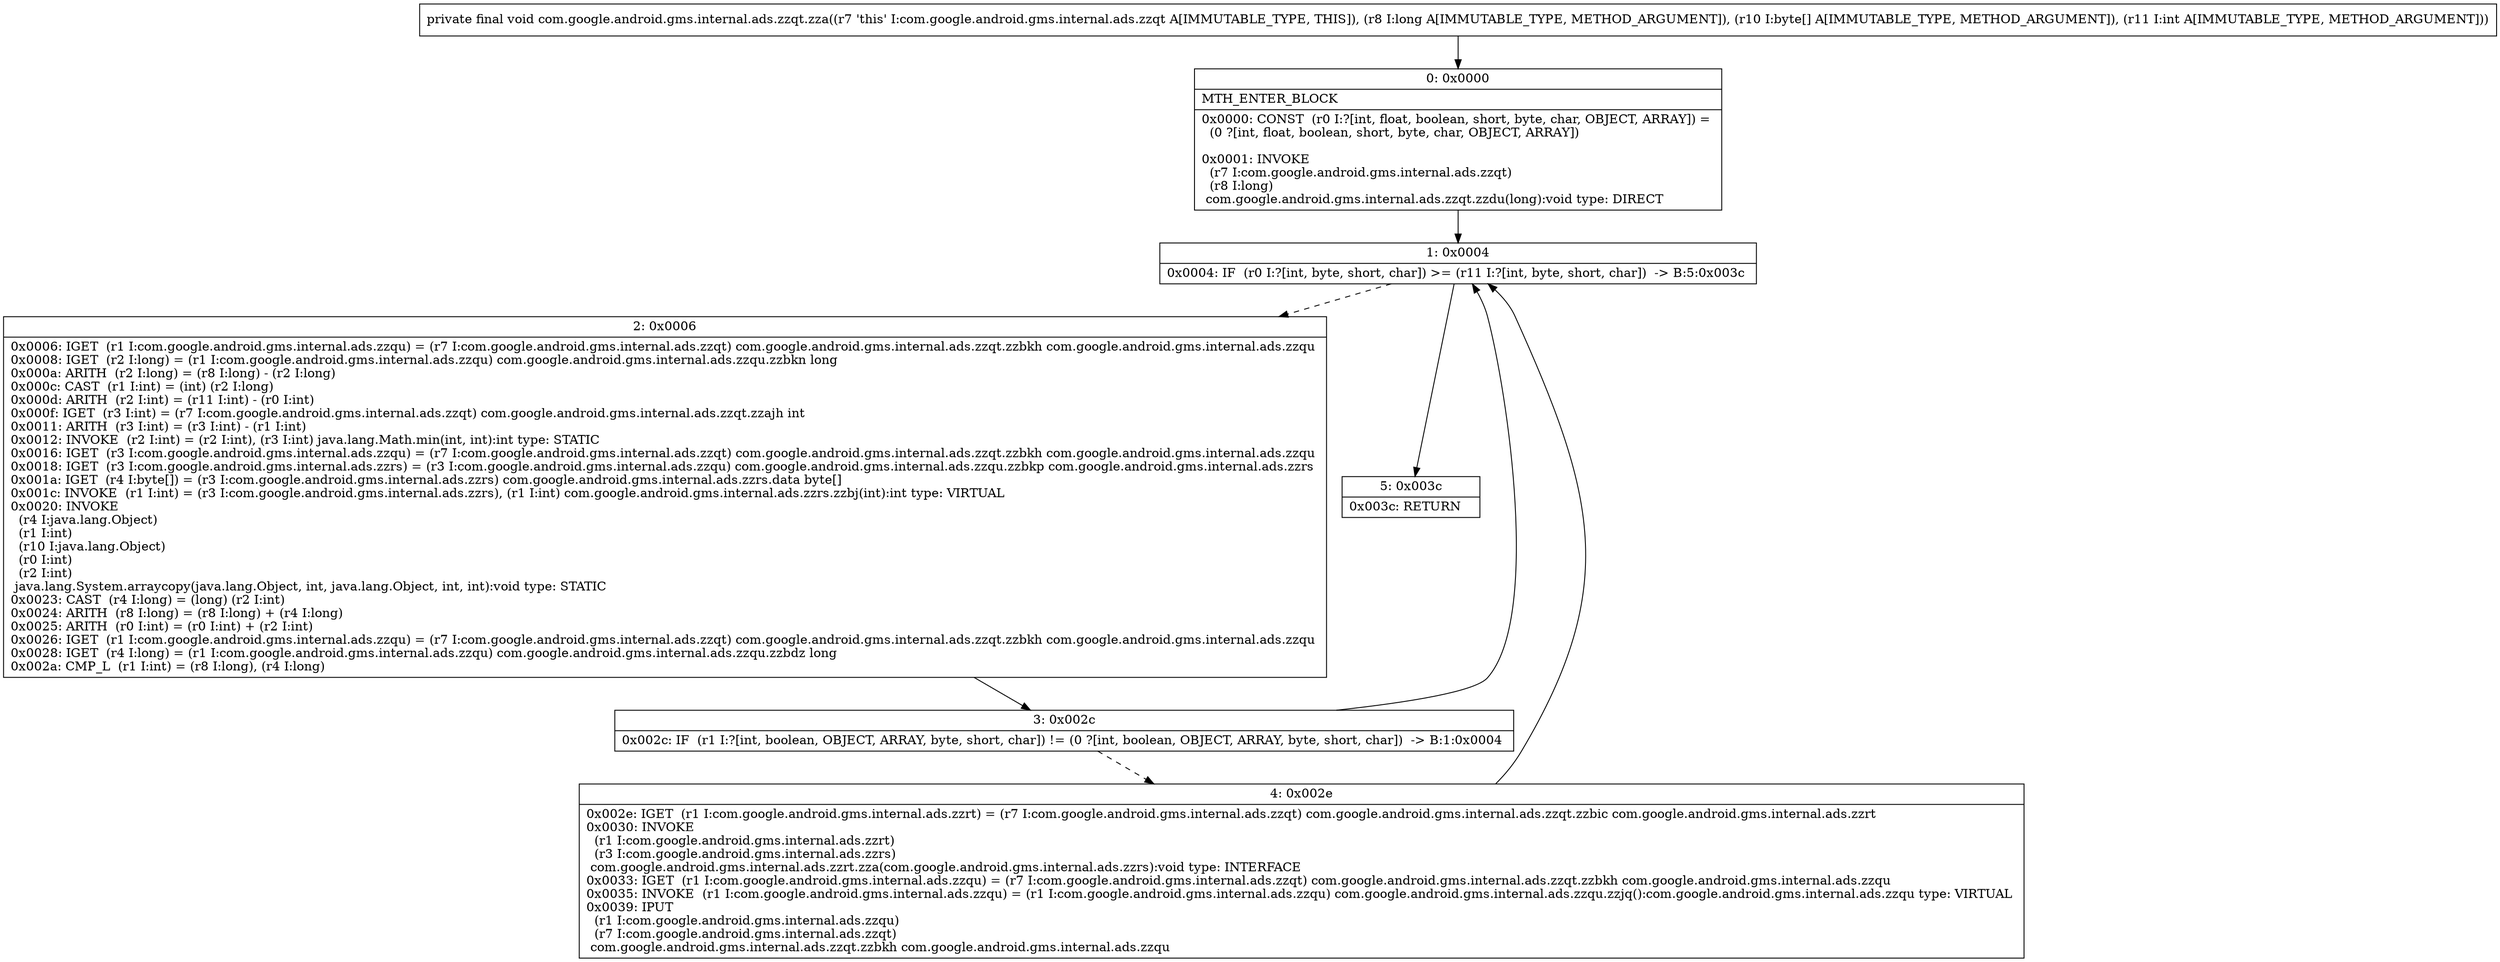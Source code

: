 digraph "CFG forcom.google.android.gms.internal.ads.zzqt.zza(J[BI)V" {
Node_0 [shape=record,label="{0\:\ 0x0000|MTH_ENTER_BLOCK\l|0x0000: CONST  (r0 I:?[int, float, boolean, short, byte, char, OBJECT, ARRAY]) = \l  (0 ?[int, float, boolean, short, byte, char, OBJECT, ARRAY])\l \l0x0001: INVOKE  \l  (r7 I:com.google.android.gms.internal.ads.zzqt)\l  (r8 I:long)\l com.google.android.gms.internal.ads.zzqt.zzdu(long):void type: DIRECT \l}"];
Node_1 [shape=record,label="{1\:\ 0x0004|0x0004: IF  (r0 I:?[int, byte, short, char]) \>= (r11 I:?[int, byte, short, char])  \-\> B:5:0x003c \l}"];
Node_2 [shape=record,label="{2\:\ 0x0006|0x0006: IGET  (r1 I:com.google.android.gms.internal.ads.zzqu) = (r7 I:com.google.android.gms.internal.ads.zzqt) com.google.android.gms.internal.ads.zzqt.zzbkh com.google.android.gms.internal.ads.zzqu \l0x0008: IGET  (r2 I:long) = (r1 I:com.google.android.gms.internal.ads.zzqu) com.google.android.gms.internal.ads.zzqu.zzbkn long \l0x000a: ARITH  (r2 I:long) = (r8 I:long) \- (r2 I:long) \l0x000c: CAST  (r1 I:int) = (int) (r2 I:long) \l0x000d: ARITH  (r2 I:int) = (r11 I:int) \- (r0 I:int) \l0x000f: IGET  (r3 I:int) = (r7 I:com.google.android.gms.internal.ads.zzqt) com.google.android.gms.internal.ads.zzqt.zzajh int \l0x0011: ARITH  (r3 I:int) = (r3 I:int) \- (r1 I:int) \l0x0012: INVOKE  (r2 I:int) = (r2 I:int), (r3 I:int) java.lang.Math.min(int, int):int type: STATIC \l0x0016: IGET  (r3 I:com.google.android.gms.internal.ads.zzqu) = (r7 I:com.google.android.gms.internal.ads.zzqt) com.google.android.gms.internal.ads.zzqt.zzbkh com.google.android.gms.internal.ads.zzqu \l0x0018: IGET  (r3 I:com.google.android.gms.internal.ads.zzrs) = (r3 I:com.google.android.gms.internal.ads.zzqu) com.google.android.gms.internal.ads.zzqu.zzbkp com.google.android.gms.internal.ads.zzrs \l0x001a: IGET  (r4 I:byte[]) = (r3 I:com.google.android.gms.internal.ads.zzrs) com.google.android.gms.internal.ads.zzrs.data byte[] \l0x001c: INVOKE  (r1 I:int) = (r3 I:com.google.android.gms.internal.ads.zzrs), (r1 I:int) com.google.android.gms.internal.ads.zzrs.zzbj(int):int type: VIRTUAL \l0x0020: INVOKE  \l  (r4 I:java.lang.Object)\l  (r1 I:int)\l  (r10 I:java.lang.Object)\l  (r0 I:int)\l  (r2 I:int)\l java.lang.System.arraycopy(java.lang.Object, int, java.lang.Object, int, int):void type: STATIC \l0x0023: CAST  (r4 I:long) = (long) (r2 I:int) \l0x0024: ARITH  (r8 I:long) = (r8 I:long) + (r4 I:long) \l0x0025: ARITH  (r0 I:int) = (r0 I:int) + (r2 I:int) \l0x0026: IGET  (r1 I:com.google.android.gms.internal.ads.zzqu) = (r7 I:com.google.android.gms.internal.ads.zzqt) com.google.android.gms.internal.ads.zzqt.zzbkh com.google.android.gms.internal.ads.zzqu \l0x0028: IGET  (r4 I:long) = (r1 I:com.google.android.gms.internal.ads.zzqu) com.google.android.gms.internal.ads.zzqu.zzbdz long \l0x002a: CMP_L  (r1 I:int) = (r8 I:long), (r4 I:long) \l}"];
Node_3 [shape=record,label="{3\:\ 0x002c|0x002c: IF  (r1 I:?[int, boolean, OBJECT, ARRAY, byte, short, char]) != (0 ?[int, boolean, OBJECT, ARRAY, byte, short, char])  \-\> B:1:0x0004 \l}"];
Node_4 [shape=record,label="{4\:\ 0x002e|0x002e: IGET  (r1 I:com.google.android.gms.internal.ads.zzrt) = (r7 I:com.google.android.gms.internal.ads.zzqt) com.google.android.gms.internal.ads.zzqt.zzbic com.google.android.gms.internal.ads.zzrt \l0x0030: INVOKE  \l  (r1 I:com.google.android.gms.internal.ads.zzrt)\l  (r3 I:com.google.android.gms.internal.ads.zzrs)\l com.google.android.gms.internal.ads.zzrt.zza(com.google.android.gms.internal.ads.zzrs):void type: INTERFACE \l0x0033: IGET  (r1 I:com.google.android.gms.internal.ads.zzqu) = (r7 I:com.google.android.gms.internal.ads.zzqt) com.google.android.gms.internal.ads.zzqt.zzbkh com.google.android.gms.internal.ads.zzqu \l0x0035: INVOKE  (r1 I:com.google.android.gms.internal.ads.zzqu) = (r1 I:com.google.android.gms.internal.ads.zzqu) com.google.android.gms.internal.ads.zzqu.zzjq():com.google.android.gms.internal.ads.zzqu type: VIRTUAL \l0x0039: IPUT  \l  (r1 I:com.google.android.gms.internal.ads.zzqu)\l  (r7 I:com.google.android.gms.internal.ads.zzqt)\l com.google.android.gms.internal.ads.zzqt.zzbkh com.google.android.gms.internal.ads.zzqu \l}"];
Node_5 [shape=record,label="{5\:\ 0x003c|0x003c: RETURN   \l}"];
MethodNode[shape=record,label="{private final void com.google.android.gms.internal.ads.zzqt.zza((r7 'this' I:com.google.android.gms.internal.ads.zzqt A[IMMUTABLE_TYPE, THIS]), (r8 I:long A[IMMUTABLE_TYPE, METHOD_ARGUMENT]), (r10 I:byte[] A[IMMUTABLE_TYPE, METHOD_ARGUMENT]), (r11 I:int A[IMMUTABLE_TYPE, METHOD_ARGUMENT])) }"];
MethodNode -> Node_0;
Node_0 -> Node_1;
Node_1 -> Node_2[style=dashed];
Node_1 -> Node_5;
Node_2 -> Node_3;
Node_3 -> Node_1;
Node_3 -> Node_4[style=dashed];
Node_4 -> Node_1;
}

